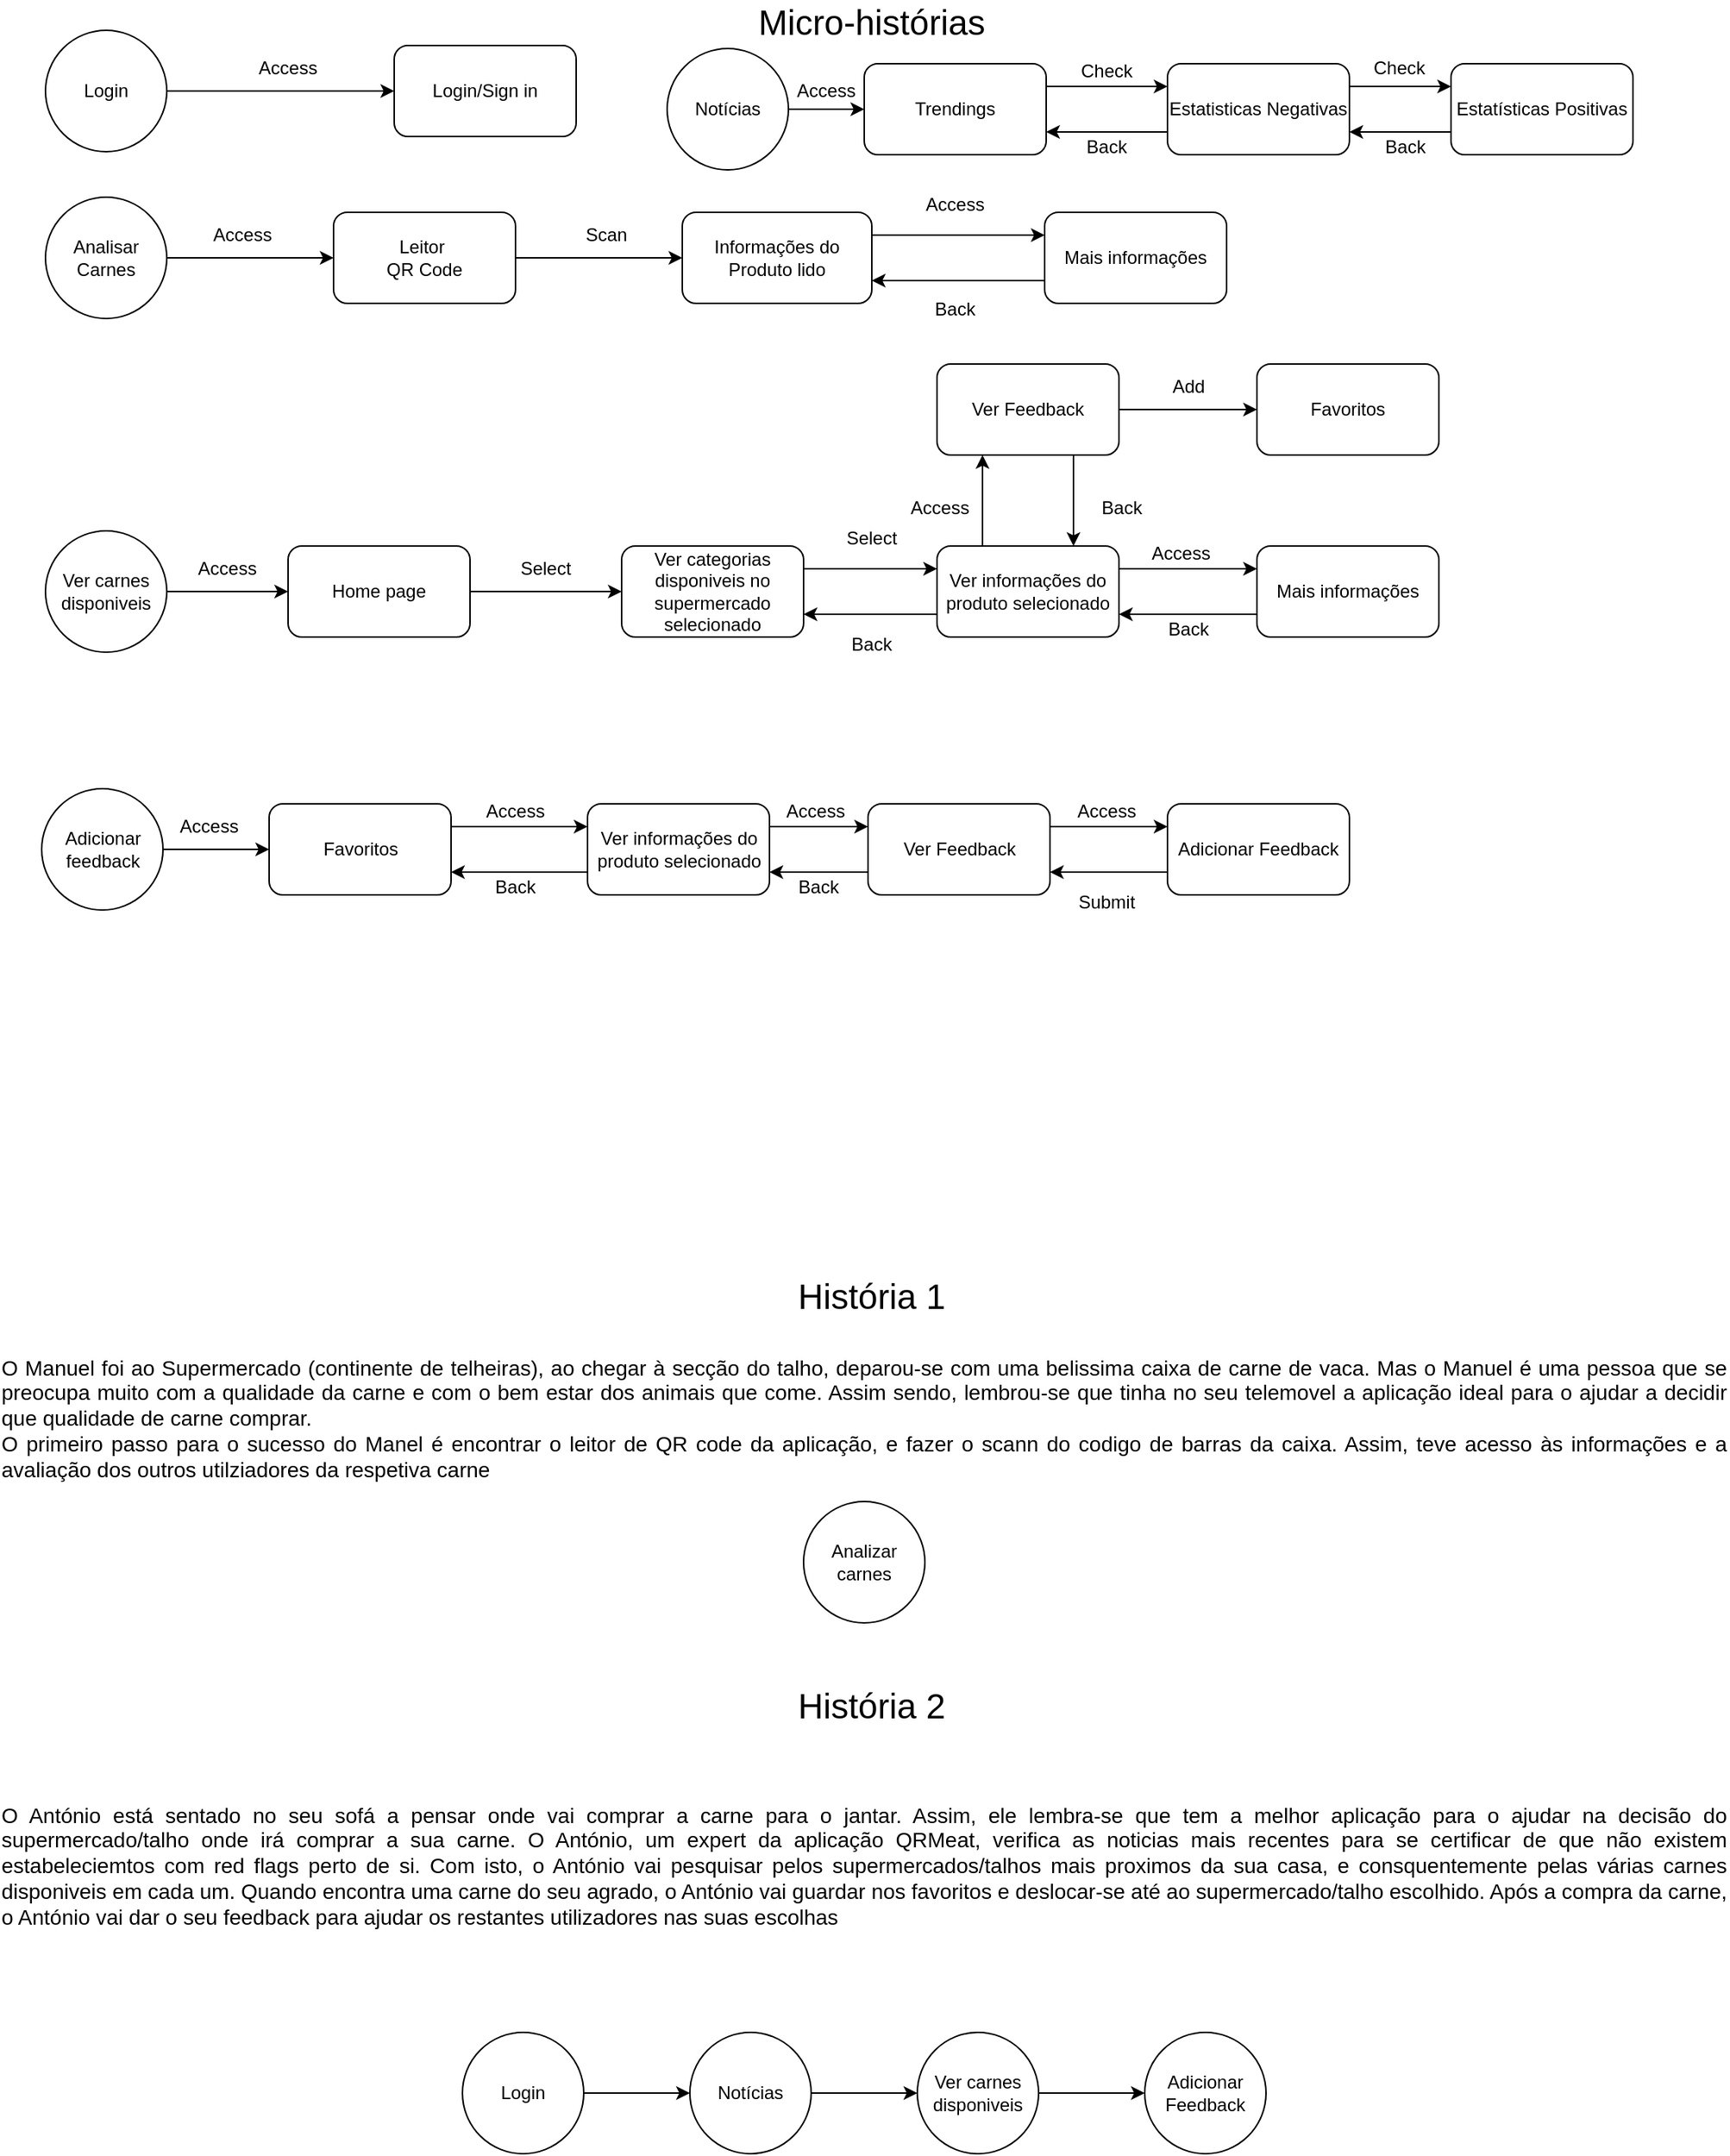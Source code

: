 <mxfile version="24.1.0" type="device">
  <diagram name="Página-1" id="5JnMGBs6PUh2cWMgdqGN">
    <mxGraphModel dx="1434" dy="738" grid="1" gridSize="10" guides="1" tooltips="1" connect="1" arrows="1" fold="1" page="1" pageScale="1" pageWidth="1169" pageHeight="827" math="0" shadow="0">
      <root>
        <mxCell id="0" />
        <mxCell id="1" parent="0" />
        <mxCell id="ixOYGeo-lvrAnwdpMZNk-3" style="edgeStyle=orthogonalEdgeStyle;rounded=0;orthogonalLoop=1;jettySize=auto;html=1;exitX=1;exitY=0.5;exitDx=0;exitDy=0;entryX=0;entryY=0.5;entryDx=0;entryDy=0;" parent="1" source="ixOYGeo-lvrAnwdpMZNk-1" target="ixOYGeo-lvrAnwdpMZNk-2" edge="1">
          <mxGeometry relative="1" as="geometry" />
        </mxCell>
        <mxCell id="ixOYGeo-lvrAnwdpMZNk-1" value="Login" style="ellipse;whiteSpace=wrap;html=1;aspect=fixed;" parent="1" vertex="1">
          <mxGeometry x="40" y="30" width="80" height="80" as="geometry" />
        </mxCell>
        <mxCell id="ixOYGeo-lvrAnwdpMZNk-2" value="Login/Sign in" style="rounded=1;whiteSpace=wrap;html=1;" parent="1" vertex="1">
          <mxGeometry x="270" y="40" width="120" height="60" as="geometry" />
        </mxCell>
        <mxCell id="ixOYGeo-lvrAnwdpMZNk-4" value="Access" style="text;html=1;align=center;verticalAlign=middle;whiteSpace=wrap;rounded=0;" parent="1" vertex="1">
          <mxGeometry x="170" y="40" width="60" height="30" as="geometry" />
        </mxCell>
        <mxCell id="ixOYGeo-lvrAnwdpMZNk-11" style="edgeStyle=orthogonalEdgeStyle;rounded=0;orthogonalLoop=1;jettySize=auto;html=1;exitX=1;exitY=0.5;exitDx=0;exitDy=0;entryX=0;entryY=0.5;entryDx=0;entryDy=0;" parent="1" source="ixOYGeo-lvrAnwdpMZNk-5" target="ixOYGeo-lvrAnwdpMZNk-8" edge="1">
          <mxGeometry relative="1" as="geometry" />
        </mxCell>
        <mxCell id="ixOYGeo-lvrAnwdpMZNk-5" value="Notícias" style="ellipse;whiteSpace=wrap;html=1;aspect=fixed;" parent="1" vertex="1">
          <mxGeometry x="450" y="42" width="80" height="80" as="geometry" />
        </mxCell>
        <mxCell id="ixOYGeo-lvrAnwdpMZNk-13" style="edgeStyle=orthogonalEdgeStyle;rounded=0;orthogonalLoop=1;jettySize=auto;html=1;exitX=0;exitY=0.75;exitDx=0;exitDy=0;entryX=1;entryY=0.75;entryDx=0;entryDy=0;" parent="1" source="ixOYGeo-lvrAnwdpMZNk-6" target="ixOYGeo-lvrAnwdpMZNk-8" edge="1">
          <mxGeometry relative="1" as="geometry" />
        </mxCell>
        <mxCell id="ixOYGeo-lvrAnwdpMZNk-24" style="edgeStyle=orthogonalEdgeStyle;rounded=0;orthogonalLoop=1;jettySize=auto;html=1;exitX=1;exitY=0.25;exitDx=0;exitDy=0;entryX=0;entryY=0.25;entryDx=0;entryDy=0;" parent="1" source="ixOYGeo-lvrAnwdpMZNk-6" target="ixOYGeo-lvrAnwdpMZNk-16" edge="1">
          <mxGeometry relative="1" as="geometry" />
        </mxCell>
        <mxCell id="ixOYGeo-lvrAnwdpMZNk-6" value="Estatisticas Negativas" style="rounded=1;whiteSpace=wrap;html=1;" parent="1" vertex="1">
          <mxGeometry x="780" y="52" width="120" height="60" as="geometry" />
        </mxCell>
        <mxCell id="ixOYGeo-lvrAnwdpMZNk-12" style="edgeStyle=orthogonalEdgeStyle;rounded=0;orthogonalLoop=1;jettySize=auto;html=1;exitX=1;exitY=0.25;exitDx=0;exitDy=0;entryX=0;entryY=0.25;entryDx=0;entryDy=0;" parent="1" source="ixOYGeo-lvrAnwdpMZNk-8" target="ixOYGeo-lvrAnwdpMZNk-6" edge="1">
          <mxGeometry relative="1" as="geometry" />
        </mxCell>
        <mxCell id="ixOYGeo-lvrAnwdpMZNk-8" value="Trendings" style="rounded=1;whiteSpace=wrap;html=1;" parent="1" vertex="1">
          <mxGeometry x="580" y="52" width="120" height="60" as="geometry" />
        </mxCell>
        <mxCell id="ixOYGeo-lvrAnwdpMZNk-14" value="Back" style="text;html=1;align=center;verticalAlign=middle;whiteSpace=wrap;rounded=0;" parent="1" vertex="1">
          <mxGeometry x="710" y="92" width="60" height="30" as="geometry" />
        </mxCell>
        <mxCell id="ixOYGeo-lvrAnwdpMZNk-15" value="Check" style="text;html=1;align=center;verticalAlign=middle;whiteSpace=wrap;rounded=0;" parent="1" vertex="1">
          <mxGeometry x="710" y="42" width="60" height="30" as="geometry" />
        </mxCell>
        <mxCell id="ixOYGeo-lvrAnwdpMZNk-25" style="edgeStyle=orthogonalEdgeStyle;rounded=0;orthogonalLoop=1;jettySize=auto;html=1;exitX=0;exitY=0.75;exitDx=0;exitDy=0;entryX=1;entryY=0.75;entryDx=0;entryDy=0;" parent="1" source="ixOYGeo-lvrAnwdpMZNk-16" target="ixOYGeo-lvrAnwdpMZNk-6" edge="1">
          <mxGeometry relative="1" as="geometry" />
        </mxCell>
        <mxCell id="ixOYGeo-lvrAnwdpMZNk-16" value="Estatísticas Positivas" style="rounded=1;whiteSpace=wrap;html=1;" parent="1" vertex="1">
          <mxGeometry x="967" y="52" width="120" height="60" as="geometry" />
        </mxCell>
        <mxCell id="ixOYGeo-lvrAnwdpMZNk-28" style="edgeStyle=orthogonalEdgeStyle;rounded=0;orthogonalLoop=1;jettySize=auto;html=1;exitX=1;exitY=0.5;exitDx=0;exitDy=0;entryX=0;entryY=0.5;entryDx=0;entryDy=0;" parent="1" source="ixOYGeo-lvrAnwdpMZNk-26" target="ixOYGeo-lvrAnwdpMZNk-27" edge="1">
          <mxGeometry relative="1" as="geometry" />
        </mxCell>
        <mxCell id="ixOYGeo-lvrAnwdpMZNk-26" value="Analisar Carnes" style="ellipse;whiteSpace=wrap;html=1;aspect=fixed;" parent="1" vertex="1">
          <mxGeometry x="40" y="140" width="80" height="80" as="geometry" />
        </mxCell>
        <mxCell id="ixOYGeo-lvrAnwdpMZNk-31" style="edgeStyle=orthogonalEdgeStyle;rounded=0;orthogonalLoop=1;jettySize=auto;html=1;exitX=1;exitY=0.5;exitDx=0;exitDy=0;entryX=0;entryY=0.5;entryDx=0;entryDy=0;" parent="1" source="ixOYGeo-lvrAnwdpMZNk-27" target="ixOYGeo-lvrAnwdpMZNk-30" edge="1">
          <mxGeometry relative="1" as="geometry" />
        </mxCell>
        <mxCell id="ixOYGeo-lvrAnwdpMZNk-27" value="Leitor&amp;nbsp;&lt;div&gt;QR Code&lt;/div&gt;" style="rounded=1;whiteSpace=wrap;html=1;" parent="1" vertex="1">
          <mxGeometry x="230" y="150" width="120" height="60" as="geometry" />
        </mxCell>
        <mxCell id="ixOYGeo-lvrAnwdpMZNk-29" value="Access" style="text;html=1;align=center;verticalAlign=middle;whiteSpace=wrap;rounded=0;" parent="1" vertex="1">
          <mxGeometry x="140" y="150" width="60" height="30" as="geometry" />
        </mxCell>
        <mxCell id="ixOYGeo-lvrAnwdpMZNk-36" style="edgeStyle=orthogonalEdgeStyle;rounded=0;orthogonalLoop=1;jettySize=auto;html=1;exitX=1;exitY=0.25;exitDx=0;exitDy=0;entryX=0;entryY=0.25;entryDx=0;entryDy=0;" parent="1" source="ixOYGeo-lvrAnwdpMZNk-30" target="ixOYGeo-lvrAnwdpMZNk-33" edge="1">
          <mxGeometry relative="1" as="geometry" />
        </mxCell>
        <mxCell id="ixOYGeo-lvrAnwdpMZNk-30" value="Informações do Produto lido" style="rounded=1;whiteSpace=wrap;html=1;" parent="1" vertex="1">
          <mxGeometry x="460" y="150" width="125" height="60" as="geometry" />
        </mxCell>
        <mxCell id="ixOYGeo-lvrAnwdpMZNk-32" value="Scan" style="text;html=1;align=center;verticalAlign=middle;whiteSpace=wrap;rounded=0;" parent="1" vertex="1">
          <mxGeometry x="380" y="150" width="60" height="30" as="geometry" />
        </mxCell>
        <mxCell id="ixOYGeo-lvrAnwdpMZNk-37" style="edgeStyle=orthogonalEdgeStyle;rounded=0;orthogonalLoop=1;jettySize=auto;html=1;exitX=0;exitY=0.75;exitDx=0;exitDy=0;entryX=1;entryY=0.75;entryDx=0;entryDy=0;" parent="1" source="ixOYGeo-lvrAnwdpMZNk-33" target="ixOYGeo-lvrAnwdpMZNk-30" edge="1">
          <mxGeometry relative="1" as="geometry" />
        </mxCell>
        <mxCell id="ixOYGeo-lvrAnwdpMZNk-33" value="Mais informações" style="rounded=1;whiteSpace=wrap;html=1;" parent="1" vertex="1">
          <mxGeometry x="699" y="150" width="120" height="60" as="geometry" />
        </mxCell>
        <mxCell id="ixOYGeo-lvrAnwdpMZNk-35" value="Access" style="text;html=1;align=center;verticalAlign=middle;whiteSpace=wrap;rounded=0;" parent="1" vertex="1">
          <mxGeometry x="610" y="130" width="60" height="30" as="geometry" />
        </mxCell>
        <mxCell id="ixOYGeo-lvrAnwdpMZNk-38" value="Back" style="text;html=1;align=center;verticalAlign=middle;whiteSpace=wrap;rounded=0;" parent="1" vertex="1">
          <mxGeometry x="610" y="199" width="60" height="30" as="geometry" />
        </mxCell>
        <mxCell id="XId0W92JZgNJ1yT1Dyrr-20" style="edgeStyle=orthogonalEdgeStyle;rounded=0;orthogonalLoop=1;jettySize=auto;html=1;exitX=1;exitY=0.5;exitDx=0;exitDy=0;entryX=0;entryY=0.5;entryDx=0;entryDy=0;" edge="1" parent="1" source="XId0W92JZgNJ1yT1Dyrr-1" target="XId0W92JZgNJ1yT1Dyrr-19">
          <mxGeometry relative="1" as="geometry" />
        </mxCell>
        <mxCell id="XId0W92JZgNJ1yT1Dyrr-1" value="Notícias" style="ellipse;whiteSpace=wrap;html=1;aspect=fixed;" vertex="1" parent="1">
          <mxGeometry x="465" y="1350" width="80" height="80" as="geometry" />
        </mxCell>
        <mxCell id="XId0W92JZgNJ1yT1Dyrr-2" value="Check" style="text;html=1;align=center;verticalAlign=middle;whiteSpace=wrap;rounded=0;" vertex="1" parent="1">
          <mxGeometry x="903" y="40" width="60" height="30" as="geometry" />
        </mxCell>
        <mxCell id="XId0W92JZgNJ1yT1Dyrr-3" value="Back" style="text;html=1;align=center;verticalAlign=middle;whiteSpace=wrap;rounded=0;" vertex="1" parent="1">
          <mxGeometry x="907" y="92" width="60" height="30" as="geometry" />
        </mxCell>
        <mxCell id="XId0W92JZgNJ1yT1Dyrr-12" style="edgeStyle=orthogonalEdgeStyle;rounded=0;orthogonalLoop=1;jettySize=auto;html=1;exitX=1;exitY=0.5;exitDx=0;exitDy=0;entryX=0;entryY=0.5;entryDx=0;entryDy=0;" edge="1" parent="1" source="XId0W92JZgNJ1yT1Dyrr-4" target="XId0W92JZgNJ1yT1Dyrr-11">
          <mxGeometry relative="1" as="geometry" />
        </mxCell>
        <mxCell id="XId0W92JZgNJ1yT1Dyrr-4" value="Ver carnes disponiveis" style="ellipse;whiteSpace=wrap;html=1;aspect=fixed;" vertex="1" parent="1">
          <mxGeometry x="40" y="360" width="80" height="80" as="geometry" />
        </mxCell>
        <mxCell id="XId0W92JZgNJ1yT1Dyrr-5" value="&lt;font style=&quot;font-size: 23px;&quot;&gt;Micro-histórias&lt;/font&gt;" style="text;html=1;align=center;verticalAlign=middle;whiteSpace=wrap;rounded=0;" vertex="1" parent="1">
          <mxGeometry x="460" y="10" width="250" height="30" as="geometry" />
        </mxCell>
        <mxCell id="XId0W92JZgNJ1yT1Dyrr-6" value="&lt;font style=&quot;font-size: 23px;&quot;&gt;História 1&lt;/font&gt;" style="text;html=1;align=center;verticalAlign=middle;whiteSpace=wrap;rounded=0;" vertex="1" parent="1">
          <mxGeometry x="500" y="850" width="170" height="30" as="geometry" />
        </mxCell>
        <mxCell id="XId0W92JZgNJ1yT1Dyrr-7" value="&lt;div style=&quot;text-align: justify; font-size: 14px;&quot;&gt;&lt;font style=&quot;font-size: 14px;&quot;&gt;O Manuel foi ao Supermercado (continente de telheiras), ao chegar à secção do talho, deparou-se com uma belissima caixa de carne de vaca. Mas o Manuel é uma pessoa que se preocupa muito com a qualidade da carne e com o bem estar dos animais que come. Assim sendo, lembrou-se que tinha no seu telemovel a aplicação ideal para o ajudar a decidir que qualidade de carne comprar.&lt;/font&gt;&lt;/div&gt;&lt;div style=&quot;text-align: justify; font-size: 14px;&quot;&gt;&lt;font style=&quot;font-size: 14px;&quot;&gt;O primeiro passo para o sucesso do Manel é encontrar o leitor de QR code da aplicação, e fazer o scann do codigo de barras da caixa. Assim, teve acesso às informações e a avaliação dos outros utilziadores da respetiva carne&lt;/font&gt;&lt;/div&gt;" style="text;html=1;align=center;verticalAlign=middle;whiteSpace=wrap;rounded=0;" vertex="1" parent="1">
          <mxGeometry x="10" y="900" width="1140" height="90" as="geometry" />
        </mxCell>
        <mxCell id="XId0W92JZgNJ1yT1Dyrr-8" value="Analizar carnes" style="ellipse;whiteSpace=wrap;html=1;aspect=fixed;" vertex="1" parent="1">
          <mxGeometry x="540" y="1000" width="80" height="80" as="geometry" />
        </mxCell>
        <mxCell id="XId0W92JZgNJ1yT1Dyrr-9" value="&lt;font style=&quot;font-size: 23px;&quot;&gt;História 2&lt;/font&gt;" style="text;html=1;align=center;verticalAlign=middle;whiteSpace=wrap;rounded=0;" vertex="1" parent="1">
          <mxGeometry x="500" y="1120" width="170" height="30" as="geometry" />
        </mxCell>
        <mxCell id="XId0W92JZgNJ1yT1Dyrr-10" value="&lt;div style=&quot;text-align: justify;&quot;&gt;&lt;span style=&quot;background-color: initial;&quot;&gt;&lt;font style=&quot;font-size: 14px;&quot;&gt;O António está sentado no seu sofá a pensar onde vai comprar a carne para o jantar. Assim, ele lembra-se que tem a melhor aplicação para o ajudar na decisão do supermercado/talho onde irá comprar a sua carne. O António, um expert da aplicação QRMeat, verifica as noticias mais recentes para se certificar de que não existem estabeleciemtos com red flags perto de si. Com isto, o António vai pesquisar pelos supermercados/talhos mais proximos da sua casa, e consquentemente pelas várias carnes disponiveis em cada um. Quando encontra uma carne do seu agrado, o António vai guardar nos favoritos e deslocar-se até ao supermercado/talho escolhido. Após a compra da carne, o António vai dar o seu feedback para ajudar os restantes utilizadores nas suas escolhas&lt;/font&gt;&lt;/span&gt;&lt;/div&gt;" style="text;html=1;align=center;verticalAlign=middle;whiteSpace=wrap;rounded=0;" vertex="1" parent="1">
          <mxGeometry x="10" y="1190" width="1140" height="100" as="geometry" />
        </mxCell>
        <mxCell id="XId0W92JZgNJ1yT1Dyrr-14" style="edgeStyle=orthogonalEdgeStyle;rounded=0;orthogonalLoop=1;jettySize=auto;html=1;exitX=1;exitY=0.5;exitDx=0;exitDy=0;entryX=0;entryY=0.5;entryDx=0;entryDy=0;" edge="1" parent="1" source="XId0W92JZgNJ1yT1Dyrr-11" target="XId0W92JZgNJ1yT1Dyrr-13">
          <mxGeometry relative="1" as="geometry" />
        </mxCell>
        <mxCell id="XId0W92JZgNJ1yT1Dyrr-11" value="Home page" style="rounded=1;whiteSpace=wrap;html=1;" vertex="1" parent="1">
          <mxGeometry x="200" y="370" width="120" height="60" as="geometry" />
        </mxCell>
        <mxCell id="XId0W92JZgNJ1yT1Dyrr-23" style="edgeStyle=orthogonalEdgeStyle;rounded=0;orthogonalLoop=1;jettySize=auto;html=1;exitX=1;exitY=0.25;exitDx=0;exitDy=0;entryX=0;entryY=0.25;entryDx=0;entryDy=0;" edge="1" parent="1" source="XId0W92JZgNJ1yT1Dyrr-13" target="XId0W92JZgNJ1yT1Dyrr-22">
          <mxGeometry relative="1" as="geometry" />
        </mxCell>
        <mxCell id="XId0W92JZgNJ1yT1Dyrr-13" value="Ver categorias disponiveis no supermercado selecionado" style="rounded=1;whiteSpace=wrap;html=1;" vertex="1" parent="1">
          <mxGeometry x="420" y="370" width="120" height="60" as="geometry" />
        </mxCell>
        <mxCell id="XId0W92JZgNJ1yT1Dyrr-15" value="Select" style="text;html=1;align=center;verticalAlign=middle;whiteSpace=wrap;rounded=0;" vertex="1" parent="1">
          <mxGeometry x="340" y="370" width="60" height="30" as="geometry" />
        </mxCell>
        <mxCell id="XId0W92JZgNJ1yT1Dyrr-16" value="Access" style="text;html=1;align=center;verticalAlign=middle;whiteSpace=wrap;rounded=0;" vertex="1" parent="1">
          <mxGeometry x="130" y="370" width="60" height="30" as="geometry" />
        </mxCell>
        <mxCell id="XId0W92JZgNJ1yT1Dyrr-18" style="edgeStyle=orthogonalEdgeStyle;rounded=0;orthogonalLoop=1;jettySize=auto;html=1;exitX=1;exitY=0.5;exitDx=0;exitDy=0;entryX=0;entryY=0.5;entryDx=0;entryDy=0;" edge="1" parent="1" source="XId0W92JZgNJ1yT1Dyrr-17" target="XId0W92JZgNJ1yT1Dyrr-1">
          <mxGeometry relative="1" as="geometry" />
        </mxCell>
        <mxCell id="XId0W92JZgNJ1yT1Dyrr-17" value="Login" style="ellipse;whiteSpace=wrap;html=1;aspect=fixed;" vertex="1" parent="1">
          <mxGeometry x="315" y="1350" width="80" height="80" as="geometry" />
        </mxCell>
        <mxCell id="XId0W92JZgNJ1yT1Dyrr-66" style="edgeStyle=orthogonalEdgeStyle;rounded=0;orthogonalLoop=1;jettySize=auto;html=1;exitX=1;exitY=0.5;exitDx=0;exitDy=0;entryX=0;entryY=0.5;entryDx=0;entryDy=0;" edge="1" parent="1" source="XId0W92JZgNJ1yT1Dyrr-19" target="XId0W92JZgNJ1yT1Dyrr-65">
          <mxGeometry relative="1" as="geometry" />
        </mxCell>
        <mxCell id="XId0W92JZgNJ1yT1Dyrr-19" value="Ver carnes disponiveis" style="ellipse;whiteSpace=wrap;html=1;aspect=fixed;" vertex="1" parent="1">
          <mxGeometry x="615" y="1350" width="80" height="80" as="geometry" />
        </mxCell>
        <mxCell id="XId0W92JZgNJ1yT1Dyrr-25" style="edgeStyle=orthogonalEdgeStyle;rounded=0;orthogonalLoop=1;jettySize=auto;html=1;exitX=0;exitY=0.75;exitDx=0;exitDy=0;entryX=1;entryY=0.75;entryDx=0;entryDy=0;" edge="1" parent="1" source="XId0W92JZgNJ1yT1Dyrr-22" target="XId0W92JZgNJ1yT1Dyrr-13">
          <mxGeometry relative="1" as="geometry" />
        </mxCell>
        <mxCell id="XId0W92JZgNJ1yT1Dyrr-29" style="edgeStyle=orthogonalEdgeStyle;rounded=0;orthogonalLoop=1;jettySize=auto;html=1;exitX=1;exitY=0.25;exitDx=0;exitDy=0;entryX=0;entryY=0.25;entryDx=0;entryDy=0;" edge="1" parent="1" source="XId0W92JZgNJ1yT1Dyrr-22" target="XId0W92JZgNJ1yT1Dyrr-28">
          <mxGeometry relative="1" as="geometry" />
        </mxCell>
        <mxCell id="XId0W92JZgNJ1yT1Dyrr-32" style="edgeStyle=orthogonalEdgeStyle;rounded=0;orthogonalLoop=1;jettySize=auto;html=1;exitX=0.25;exitY=0;exitDx=0;exitDy=0;entryX=0.25;entryY=1;entryDx=0;entryDy=0;" edge="1" parent="1" source="XId0W92JZgNJ1yT1Dyrr-22" target="XId0W92JZgNJ1yT1Dyrr-31">
          <mxGeometry relative="1" as="geometry" />
        </mxCell>
        <mxCell id="XId0W92JZgNJ1yT1Dyrr-22" value="Ver informações do produto selecionado" style="rounded=1;whiteSpace=wrap;html=1;" vertex="1" parent="1">
          <mxGeometry x="628" y="370" width="120" height="60" as="geometry" />
        </mxCell>
        <mxCell id="XId0W92JZgNJ1yT1Dyrr-24" value="Select" style="text;html=1;align=center;verticalAlign=middle;whiteSpace=wrap;rounded=0;" vertex="1" parent="1">
          <mxGeometry x="554.5" y="350" width="60" height="30" as="geometry" />
        </mxCell>
        <mxCell id="XId0W92JZgNJ1yT1Dyrr-26" value="Back" style="text;html=1;align=center;verticalAlign=middle;whiteSpace=wrap;rounded=0;" vertex="1" parent="1">
          <mxGeometry x="554.5" y="420" width="60" height="30" as="geometry" />
        </mxCell>
        <mxCell id="XId0W92JZgNJ1yT1Dyrr-30" style="edgeStyle=orthogonalEdgeStyle;rounded=0;orthogonalLoop=1;jettySize=auto;html=1;exitX=0;exitY=0.75;exitDx=0;exitDy=0;entryX=1;entryY=0.75;entryDx=0;entryDy=0;" edge="1" parent="1" source="XId0W92JZgNJ1yT1Dyrr-28" target="XId0W92JZgNJ1yT1Dyrr-22">
          <mxGeometry relative="1" as="geometry" />
        </mxCell>
        <mxCell id="XId0W92JZgNJ1yT1Dyrr-28" value="Mais informações" style="rounded=1;whiteSpace=wrap;html=1;" vertex="1" parent="1">
          <mxGeometry x="839" y="370" width="120" height="60" as="geometry" />
        </mxCell>
        <mxCell id="XId0W92JZgNJ1yT1Dyrr-33" style="edgeStyle=orthogonalEdgeStyle;rounded=0;orthogonalLoop=1;jettySize=auto;html=1;exitX=0.75;exitY=1;exitDx=0;exitDy=0;entryX=0.75;entryY=0;entryDx=0;entryDy=0;" edge="1" parent="1" source="XId0W92JZgNJ1yT1Dyrr-31" target="XId0W92JZgNJ1yT1Dyrr-22">
          <mxGeometry relative="1" as="geometry" />
        </mxCell>
        <mxCell id="XId0W92JZgNJ1yT1Dyrr-39" style="edgeStyle=orthogonalEdgeStyle;rounded=0;orthogonalLoop=1;jettySize=auto;html=1;exitX=1;exitY=0.5;exitDx=0;exitDy=0;entryX=0;entryY=0.5;entryDx=0;entryDy=0;" edge="1" parent="1" source="XId0W92JZgNJ1yT1Dyrr-31" target="XId0W92JZgNJ1yT1Dyrr-38">
          <mxGeometry relative="1" as="geometry" />
        </mxCell>
        <mxCell id="XId0W92JZgNJ1yT1Dyrr-31" value="Ver Feedback" style="rounded=1;whiteSpace=wrap;html=1;" vertex="1" parent="1">
          <mxGeometry x="628" y="250" width="120" height="60" as="geometry" />
        </mxCell>
        <mxCell id="XId0W92JZgNJ1yT1Dyrr-34" value="Access" style="text;html=1;align=center;verticalAlign=middle;whiteSpace=wrap;rounded=0;" vertex="1" parent="1">
          <mxGeometry x="759" y="360" width="60" height="30" as="geometry" />
        </mxCell>
        <mxCell id="XId0W92JZgNJ1yT1Dyrr-35" value="Back" style="text;html=1;align=center;verticalAlign=middle;whiteSpace=wrap;rounded=0;" vertex="1" parent="1">
          <mxGeometry x="764" y="410" width="60" height="30" as="geometry" />
        </mxCell>
        <mxCell id="XId0W92JZgNJ1yT1Dyrr-36" value="Access" style="text;html=1;align=center;verticalAlign=middle;whiteSpace=wrap;rounded=0;" vertex="1" parent="1">
          <mxGeometry x="600" y="330" width="60" height="30" as="geometry" />
        </mxCell>
        <mxCell id="XId0W92JZgNJ1yT1Dyrr-37" value="Back" style="text;html=1;align=center;verticalAlign=middle;whiteSpace=wrap;rounded=0;" vertex="1" parent="1">
          <mxGeometry x="720" y="330" width="60" height="30" as="geometry" />
        </mxCell>
        <mxCell id="XId0W92JZgNJ1yT1Dyrr-38" value="Favoritos" style="rounded=1;whiteSpace=wrap;html=1;" vertex="1" parent="1">
          <mxGeometry x="839" y="250" width="120" height="60" as="geometry" />
        </mxCell>
        <mxCell id="XId0W92JZgNJ1yT1Dyrr-41" value="Add" style="text;html=1;align=center;verticalAlign=middle;whiteSpace=wrap;rounded=0;" vertex="1" parent="1">
          <mxGeometry x="764" y="250" width="60" height="30" as="geometry" />
        </mxCell>
        <mxCell id="XId0W92JZgNJ1yT1Dyrr-45" style="edgeStyle=orthogonalEdgeStyle;rounded=0;orthogonalLoop=1;jettySize=auto;html=1;exitX=1;exitY=0.5;exitDx=0;exitDy=0;entryX=0;entryY=0.5;entryDx=0;entryDy=0;" edge="1" parent="1" source="XId0W92JZgNJ1yT1Dyrr-43" target="XId0W92JZgNJ1yT1Dyrr-44">
          <mxGeometry relative="1" as="geometry" />
        </mxCell>
        <mxCell id="XId0W92JZgNJ1yT1Dyrr-43" value="Adicionar feedback" style="ellipse;whiteSpace=wrap;html=1;aspect=fixed;" vertex="1" parent="1">
          <mxGeometry x="37.5" y="530" width="80" height="80" as="geometry" />
        </mxCell>
        <mxCell id="XId0W92JZgNJ1yT1Dyrr-48" style="edgeStyle=orthogonalEdgeStyle;rounded=0;orthogonalLoop=1;jettySize=auto;html=1;exitX=1;exitY=0.25;exitDx=0;exitDy=0;entryX=0;entryY=0.25;entryDx=0;entryDy=0;" edge="1" parent="1" source="XId0W92JZgNJ1yT1Dyrr-44" target="XId0W92JZgNJ1yT1Dyrr-46">
          <mxGeometry relative="1" as="geometry" />
        </mxCell>
        <mxCell id="XId0W92JZgNJ1yT1Dyrr-44" value="Favoritos" style="rounded=1;whiteSpace=wrap;html=1;" vertex="1" parent="1">
          <mxGeometry x="187.5" y="540" width="120" height="60" as="geometry" />
        </mxCell>
        <mxCell id="XId0W92JZgNJ1yT1Dyrr-49" style="edgeStyle=orthogonalEdgeStyle;rounded=0;orthogonalLoop=1;jettySize=auto;html=1;exitX=0;exitY=0.75;exitDx=0;exitDy=0;entryX=1;entryY=0.75;entryDx=0;entryDy=0;" edge="1" parent="1" source="XId0W92JZgNJ1yT1Dyrr-46" target="XId0W92JZgNJ1yT1Dyrr-44">
          <mxGeometry relative="1" as="geometry" />
        </mxCell>
        <mxCell id="XId0W92JZgNJ1yT1Dyrr-52" style="edgeStyle=orthogonalEdgeStyle;rounded=0;orthogonalLoop=1;jettySize=auto;html=1;exitX=1;exitY=0.25;exitDx=0;exitDy=0;entryX=0;entryY=0.25;entryDx=0;entryDy=0;" edge="1" parent="1" source="XId0W92JZgNJ1yT1Dyrr-46" target="XId0W92JZgNJ1yT1Dyrr-50">
          <mxGeometry relative="1" as="geometry" />
        </mxCell>
        <mxCell id="XId0W92JZgNJ1yT1Dyrr-46" value="Ver informações do produto selecionado" style="rounded=1;whiteSpace=wrap;html=1;" vertex="1" parent="1">
          <mxGeometry x="397.5" y="540" width="120" height="60" as="geometry" />
        </mxCell>
        <mxCell id="XId0W92JZgNJ1yT1Dyrr-53" style="edgeStyle=orthogonalEdgeStyle;rounded=0;orthogonalLoop=1;jettySize=auto;html=1;exitX=0;exitY=0.75;exitDx=0;exitDy=0;entryX=1;entryY=0.75;entryDx=0;entryDy=0;" edge="1" parent="1" source="XId0W92JZgNJ1yT1Dyrr-50" target="XId0W92JZgNJ1yT1Dyrr-46">
          <mxGeometry relative="1" as="geometry" />
        </mxCell>
        <mxCell id="XId0W92JZgNJ1yT1Dyrr-50" value="Ver Feedback" style="rounded=1;whiteSpace=wrap;html=1;" vertex="1" parent="1">
          <mxGeometry x="582.5" y="540" width="120" height="60" as="geometry" />
        </mxCell>
        <mxCell id="XId0W92JZgNJ1yT1Dyrr-51" value="Access" style="text;html=1;align=center;verticalAlign=middle;whiteSpace=wrap;rounded=0;" vertex="1" parent="1">
          <mxGeometry x="525" y="55" width="60" height="30" as="geometry" />
        </mxCell>
        <mxCell id="XId0W92JZgNJ1yT1Dyrr-57" style="edgeStyle=orthogonalEdgeStyle;rounded=0;orthogonalLoop=1;jettySize=auto;html=1;exitX=0;exitY=0.75;exitDx=0;exitDy=0;entryX=1;entryY=0.75;entryDx=0;entryDy=0;" edge="1" parent="1" source="XId0W92JZgNJ1yT1Dyrr-55" target="XId0W92JZgNJ1yT1Dyrr-50">
          <mxGeometry relative="1" as="geometry" />
        </mxCell>
        <mxCell id="XId0W92JZgNJ1yT1Dyrr-55" value="Adicionar Feedback" style="rounded=1;whiteSpace=wrap;html=1;" vertex="1" parent="1">
          <mxGeometry x="780" y="540" width="120" height="60" as="geometry" />
        </mxCell>
        <mxCell id="XId0W92JZgNJ1yT1Dyrr-56" style="edgeStyle=orthogonalEdgeStyle;rounded=0;orthogonalLoop=1;jettySize=auto;html=1;exitX=1;exitY=0.25;exitDx=0;exitDy=0;entryX=0;entryY=0.25;entryDx=0;entryDy=0;" edge="1" parent="1" source="XId0W92JZgNJ1yT1Dyrr-50" target="XId0W92JZgNJ1yT1Dyrr-55">
          <mxGeometry relative="1" as="geometry" />
        </mxCell>
        <mxCell id="XId0W92JZgNJ1yT1Dyrr-58" value="Access" style="text;html=1;align=center;verticalAlign=middle;whiteSpace=wrap;rounded=0;" vertex="1" parent="1">
          <mxGeometry x="710" y="530" width="60" height="30" as="geometry" />
        </mxCell>
        <mxCell id="XId0W92JZgNJ1yT1Dyrr-59" value="Submit" style="text;html=1;align=center;verticalAlign=middle;whiteSpace=wrap;rounded=0;" vertex="1" parent="1">
          <mxGeometry x="710" y="590" width="60" height="30" as="geometry" />
        </mxCell>
        <mxCell id="XId0W92JZgNJ1yT1Dyrr-60" value="Access" style="text;html=1;align=center;verticalAlign=middle;whiteSpace=wrap;rounded=0;" vertex="1" parent="1">
          <mxGeometry x="517.5" y="530" width="60" height="30" as="geometry" />
        </mxCell>
        <mxCell id="XId0W92JZgNJ1yT1Dyrr-61" value="Access" style="text;html=1;align=center;verticalAlign=middle;whiteSpace=wrap;rounded=0;" vertex="1" parent="1">
          <mxGeometry x="320" y="530" width="60" height="30" as="geometry" />
        </mxCell>
        <mxCell id="XId0W92JZgNJ1yT1Dyrr-62" value="Access" style="text;html=1;align=center;verticalAlign=middle;whiteSpace=wrap;rounded=0;" vertex="1" parent="1">
          <mxGeometry x="117.5" y="540" width="60" height="30" as="geometry" />
        </mxCell>
        <mxCell id="XId0W92JZgNJ1yT1Dyrr-63" value="Back" style="text;html=1;align=center;verticalAlign=middle;whiteSpace=wrap;rounded=0;" vertex="1" parent="1">
          <mxGeometry x="520" y="580" width="60" height="30" as="geometry" />
        </mxCell>
        <mxCell id="XId0W92JZgNJ1yT1Dyrr-64" value="Back" style="text;html=1;align=center;verticalAlign=middle;whiteSpace=wrap;rounded=0;" vertex="1" parent="1">
          <mxGeometry x="320" y="580" width="60" height="30" as="geometry" />
        </mxCell>
        <mxCell id="XId0W92JZgNJ1yT1Dyrr-65" value="Adicionar Feedback" style="ellipse;whiteSpace=wrap;html=1;aspect=fixed;" vertex="1" parent="1">
          <mxGeometry x="765" y="1350" width="80" height="80" as="geometry" />
        </mxCell>
      </root>
    </mxGraphModel>
  </diagram>
</mxfile>
